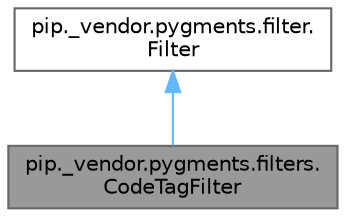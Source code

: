 digraph "pip._vendor.pygments.filters.CodeTagFilter"
{
 // LATEX_PDF_SIZE
  bgcolor="transparent";
  edge [fontname=Helvetica,fontsize=10,labelfontname=Helvetica,labelfontsize=10];
  node [fontname=Helvetica,fontsize=10,shape=box,height=0.2,width=0.4];
  Node1 [id="Node000001",label="pip._vendor.pygments.filters.\lCodeTagFilter",height=0.2,width=0.4,color="gray40", fillcolor="grey60", style="filled", fontcolor="black",tooltip=" "];
  Node2 -> Node1 [id="edge1_Node000001_Node000002",dir="back",color="steelblue1",style="solid",tooltip=" "];
  Node2 [id="Node000002",label="pip._vendor.pygments.filter.\lFilter",height=0.2,width=0.4,color="gray40", fillcolor="white", style="filled",URL="$db/d02/classpip_1_1__vendor_1_1pygments_1_1filter_1_1Filter.html",tooltip=" "];
}
